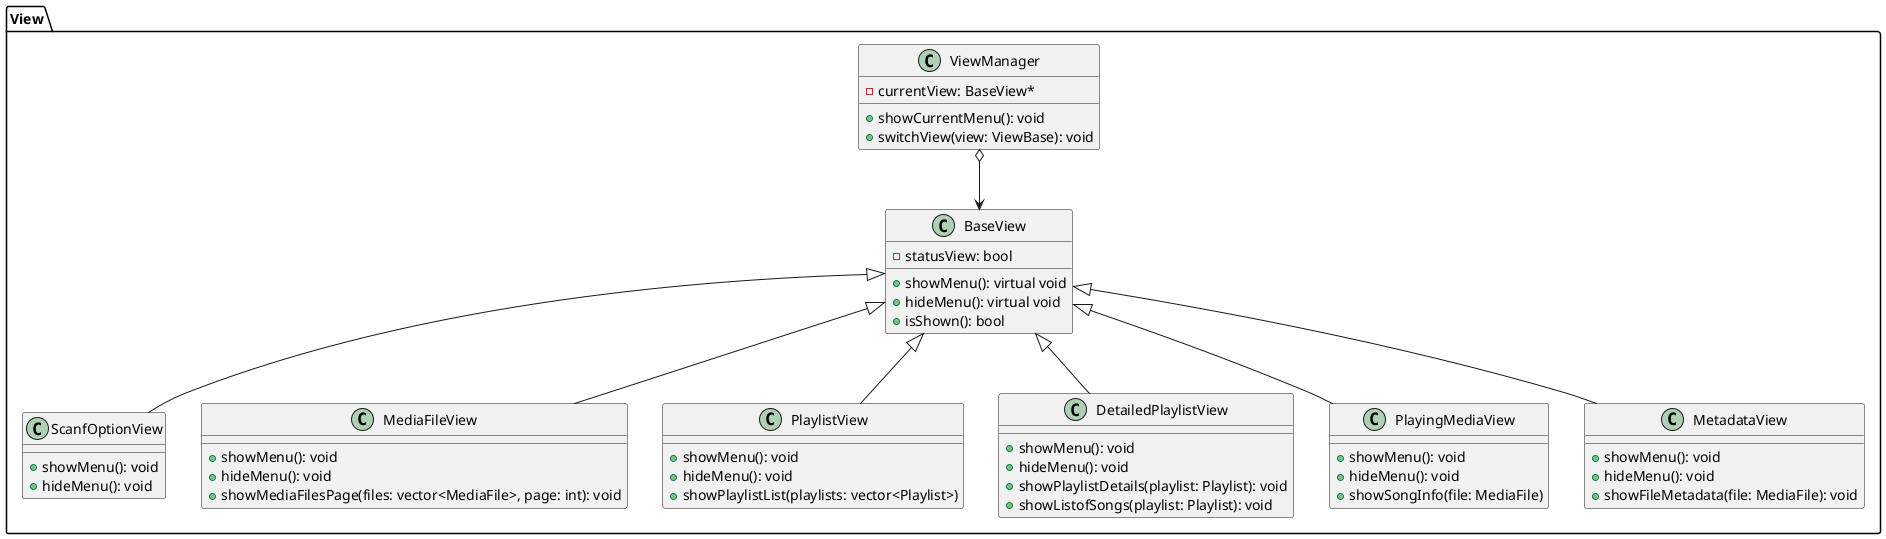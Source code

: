 @startuml view

package View {
    class BaseView { 
        - statusView: bool
        + showMenu(): virtual void
        + hideMenu(): virtual void
        + isShown(): bool
    }

    class ScanfOptionView {
        + showMenu(): void
        + hideMenu(): void
    }

    class MediaFileView {
        + showMenu(): void
        + hideMenu(): void
        + showMediaFilesPage(files: vector<MediaFile>, page: int): void
    }

    class PlaylistView {
        + showMenu(): void
        + hideMenu(): void
        + showPlaylistList(playlists: vector<Playlist>)
    }

    class DetailedPlaylistView {
        + showMenu(): void
        + hideMenu(): void
        + showPlaylistDetails(playlist: Playlist): void
        + showListofSongs(playlist: Playlist): void
    }

    class PlayingMediaView {
        + showMenu(): void
        + hideMenu(): void
        + showSongInfo(file: MediaFile)
    }

    class MetadataView {
        + showMenu(): void
        + hideMenu(): void
        + showFileMetadata(file: MediaFile): void
    }

    class ViewManager {
        - currentView: BaseView*
        + showCurrentMenu(): void
        + switchView(view: ViewBase): void
    }
    ViewManager o--> BaseView
    BaseView <|-- ScanfOptionView
    BaseView <|-- MediaFileView
    BaseView <|-- PlaylistView
    BaseView <|-- DetailedPlaylistView
    BaseView <|-- PlayingMediaView
    BaseView <|-- MetadataView
}

@enduml
